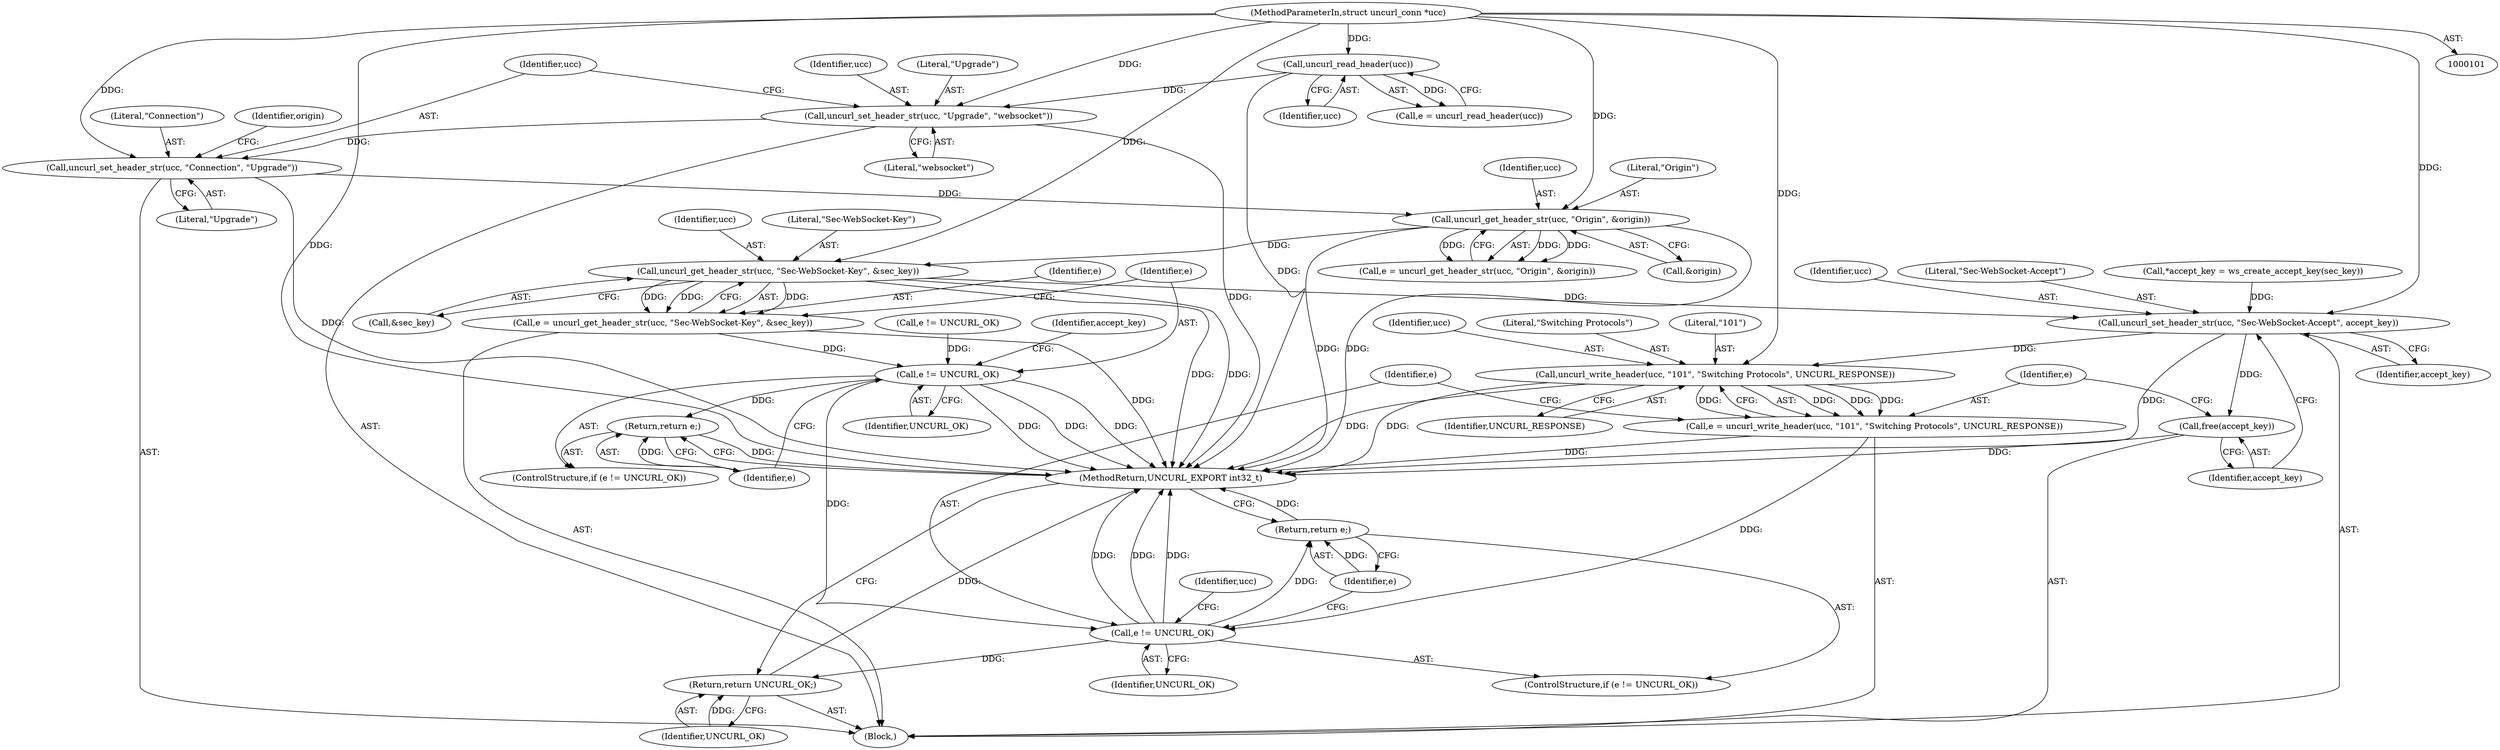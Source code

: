 digraph "0_uncurl_448cd13e7b18c83855d706c564341ddd1e38e769@pointer" {
"1000190" [label="(Call,uncurl_get_header_str(ucc, \"Sec-WebSocket-Key\", &sec_key))"];
"1000131" [label="(Call,uncurl_get_header_str(ucc, \"Origin\", &origin))"];
"1000121" [label="(Call,uncurl_set_header_str(ucc, \"Connection\", \"Upgrade\"))"];
"1000117" [label="(Call,uncurl_set_header_str(ucc, \"Upgrade\", \"websocket\"))"];
"1000109" [label="(Call,uncurl_read_header(ucc))"];
"1000102" [label="(MethodParameterIn,struct uncurl_conn *ucc)"];
"1000188" [label="(Call,e = uncurl_get_header_str(ucc, \"Sec-WebSocket-Key\", &sec_key))"];
"1000196" [label="(Call,e != UNCURL_OK)"];
"1000199" [label="(Return,return e;)"];
"1000220" [label="(Call,e != UNCURL_OK)"];
"1000223" [label="(Return,return e;)"];
"1000230" [label="(Return,return UNCURL_OK;)"];
"1000206" [label="(Call,uncurl_set_header_str(ucc, \"Sec-WebSocket-Accept\", accept_key))"];
"1000210" [label="(Call,free(accept_key))"];
"1000214" [label="(Call,uncurl_write_header(ucc, \"101\", \"Switching Protocols\", UNCURL_RESPONSE))"];
"1000212" [label="(Call,e = uncurl_write_header(ucc, \"101\", \"Switching Protocols\", UNCURL_RESPONSE))"];
"1000191" [label="(Identifier,ucc)"];
"1000197" [label="(Identifier,e)"];
"1000219" [label="(ControlStructure,if (e != UNCURL_OK))"];
"1000231" [label="(Identifier,UNCURL_OK)"];
"1000122" [label="(Identifier,ucc)"];
"1000232" [label="(MethodReturn,UNCURL_EXPORT int32_t)"];
"1000230" [label="(Return,return UNCURL_OK;)"];
"1000223" [label="(Return,return e;)"];
"1000195" [label="(ControlStructure,if (e != UNCURL_OK))"];
"1000227" [label="(Identifier,ucc)"];
"1000200" [label="(Identifier,e)"];
"1000222" [label="(Identifier,UNCURL_OK)"];
"1000214" [label="(Call,uncurl_write_header(ucc, \"101\", \"Switching Protocols\", UNCURL_RESPONSE))"];
"1000218" [label="(Identifier,UNCURL_RESPONSE)"];
"1000118" [label="(Identifier,ucc)"];
"1000192" [label="(Literal,\"Sec-WebSocket-Key\")"];
"1000206" [label="(Call,uncurl_set_header_str(ucc, \"Sec-WebSocket-Accept\", accept_key))"];
"1000207" [label="(Identifier,ucc)"];
"1000213" [label="(Identifier,e)"];
"1000107" [label="(Call,e = uncurl_read_header(ucc))"];
"1000198" [label="(Identifier,UNCURL_OK)"];
"1000133" [label="(Literal,\"Origin\")"];
"1000224" [label="(Identifier,e)"];
"1000221" [label="(Identifier,e)"];
"1000208" [label="(Literal,\"Sec-WebSocket-Accept\")"];
"1000209" [label="(Identifier,accept_key)"];
"1000203" [label="(Identifier,accept_key)"];
"1000109" [label="(Call,uncurl_read_header(ucc))"];
"1000193" [label="(Call,&sec_key)"];
"1000110" [label="(Identifier,ucc)"];
"1000210" [label="(Call,free(accept_key))"];
"1000131" [label="(Call,uncurl_get_header_str(ucc, \"Origin\", &origin))"];
"1000215" [label="(Identifier,ucc)"];
"1000190" [label="(Call,uncurl_get_header_str(ucc, \"Sec-WebSocket-Key\", &sec_key))"];
"1000199" [label="(Return,return e;)"];
"1000129" [label="(Call,e = uncurl_get_header_str(ucc, \"Origin\", &origin))"];
"1000137" [label="(Call,e != UNCURL_OK)"];
"1000212" [label="(Call,e = uncurl_write_header(ucc, \"101\", \"Switching Protocols\", UNCURL_RESPONSE))"];
"1000121" [label="(Call,uncurl_set_header_str(ucc, \"Connection\", \"Upgrade\"))"];
"1000202" [label="(Call,*accept_key = ws_create_accept_key(sec_key))"];
"1000217" [label="(Literal,\"Switching Protocols\")"];
"1000188" [label="(Call,e = uncurl_get_header_str(ucc, \"Sec-WebSocket-Key\", &sec_key))"];
"1000102" [label="(MethodParameterIn,struct uncurl_conn *ucc)"];
"1000105" [label="(Block,)"];
"1000123" [label="(Literal,\"Connection\")"];
"1000220" [label="(Call,e != UNCURL_OK)"];
"1000134" [label="(Call,&origin)"];
"1000216" [label="(Literal,\"101\")"];
"1000132" [label="(Identifier,ucc)"];
"1000196" [label="(Call,e != UNCURL_OK)"];
"1000127" [label="(Identifier,origin)"];
"1000189" [label="(Identifier,e)"];
"1000124" [label="(Literal,\"Upgrade\")"];
"1000117" [label="(Call,uncurl_set_header_str(ucc, \"Upgrade\", \"websocket\"))"];
"1000120" [label="(Literal,\"websocket\")"];
"1000119" [label="(Literal,\"Upgrade\")"];
"1000211" [label="(Identifier,accept_key)"];
"1000190" -> "1000188"  [label="AST: "];
"1000190" -> "1000193"  [label="CFG: "];
"1000191" -> "1000190"  [label="AST: "];
"1000192" -> "1000190"  [label="AST: "];
"1000193" -> "1000190"  [label="AST: "];
"1000188" -> "1000190"  [label="CFG: "];
"1000190" -> "1000232"  [label="DDG: "];
"1000190" -> "1000232"  [label="DDG: "];
"1000190" -> "1000188"  [label="DDG: "];
"1000190" -> "1000188"  [label="DDG: "];
"1000190" -> "1000188"  [label="DDG: "];
"1000131" -> "1000190"  [label="DDG: "];
"1000102" -> "1000190"  [label="DDG: "];
"1000190" -> "1000206"  [label="DDG: "];
"1000131" -> "1000129"  [label="AST: "];
"1000131" -> "1000134"  [label="CFG: "];
"1000132" -> "1000131"  [label="AST: "];
"1000133" -> "1000131"  [label="AST: "];
"1000134" -> "1000131"  [label="AST: "];
"1000129" -> "1000131"  [label="CFG: "];
"1000131" -> "1000232"  [label="DDG: "];
"1000131" -> "1000232"  [label="DDG: "];
"1000131" -> "1000129"  [label="DDG: "];
"1000131" -> "1000129"  [label="DDG: "];
"1000131" -> "1000129"  [label="DDG: "];
"1000121" -> "1000131"  [label="DDG: "];
"1000102" -> "1000131"  [label="DDG: "];
"1000121" -> "1000105"  [label="AST: "];
"1000121" -> "1000124"  [label="CFG: "];
"1000122" -> "1000121"  [label="AST: "];
"1000123" -> "1000121"  [label="AST: "];
"1000124" -> "1000121"  [label="AST: "];
"1000127" -> "1000121"  [label="CFG: "];
"1000121" -> "1000232"  [label="DDG: "];
"1000117" -> "1000121"  [label="DDG: "];
"1000102" -> "1000121"  [label="DDG: "];
"1000117" -> "1000105"  [label="AST: "];
"1000117" -> "1000120"  [label="CFG: "];
"1000118" -> "1000117"  [label="AST: "];
"1000119" -> "1000117"  [label="AST: "];
"1000120" -> "1000117"  [label="AST: "];
"1000122" -> "1000117"  [label="CFG: "];
"1000117" -> "1000232"  [label="DDG: "];
"1000109" -> "1000117"  [label="DDG: "];
"1000102" -> "1000117"  [label="DDG: "];
"1000109" -> "1000107"  [label="AST: "];
"1000109" -> "1000110"  [label="CFG: "];
"1000110" -> "1000109"  [label="AST: "];
"1000107" -> "1000109"  [label="CFG: "];
"1000109" -> "1000232"  [label="DDG: "];
"1000109" -> "1000107"  [label="DDG: "];
"1000102" -> "1000109"  [label="DDG: "];
"1000102" -> "1000101"  [label="AST: "];
"1000102" -> "1000232"  [label="DDG: "];
"1000102" -> "1000206"  [label="DDG: "];
"1000102" -> "1000214"  [label="DDG: "];
"1000188" -> "1000105"  [label="AST: "];
"1000189" -> "1000188"  [label="AST: "];
"1000197" -> "1000188"  [label="CFG: "];
"1000188" -> "1000232"  [label="DDG: "];
"1000188" -> "1000196"  [label="DDG: "];
"1000196" -> "1000195"  [label="AST: "];
"1000196" -> "1000198"  [label="CFG: "];
"1000197" -> "1000196"  [label="AST: "];
"1000198" -> "1000196"  [label="AST: "];
"1000200" -> "1000196"  [label="CFG: "];
"1000203" -> "1000196"  [label="CFG: "];
"1000196" -> "1000232"  [label="DDG: "];
"1000196" -> "1000232"  [label="DDG: "];
"1000196" -> "1000232"  [label="DDG: "];
"1000137" -> "1000196"  [label="DDG: "];
"1000196" -> "1000199"  [label="DDG: "];
"1000196" -> "1000220"  [label="DDG: "];
"1000199" -> "1000195"  [label="AST: "];
"1000199" -> "1000200"  [label="CFG: "];
"1000200" -> "1000199"  [label="AST: "];
"1000232" -> "1000199"  [label="CFG: "];
"1000199" -> "1000232"  [label="DDG: "];
"1000200" -> "1000199"  [label="DDG: "];
"1000220" -> "1000219"  [label="AST: "];
"1000220" -> "1000222"  [label="CFG: "];
"1000221" -> "1000220"  [label="AST: "];
"1000222" -> "1000220"  [label="AST: "];
"1000224" -> "1000220"  [label="CFG: "];
"1000227" -> "1000220"  [label="CFG: "];
"1000220" -> "1000232"  [label="DDG: "];
"1000220" -> "1000232"  [label="DDG: "];
"1000220" -> "1000232"  [label="DDG: "];
"1000212" -> "1000220"  [label="DDG: "];
"1000220" -> "1000223"  [label="DDG: "];
"1000220" -> "1000230"  [label="DDG: "];
"1000223" -> "1000219"  [label="AST: "];
"1000223" -> "1000224"  [label="CFG: "];
"1000224" -> "1000223"  [label="AST: "];
"1000232" -> "1000223"  [label="CFG: "];
"1000223" -> "1000232"  [label="DDG: "];
"1000224" -> "1000223"  [label="DDG: "];
"1000230" -> "1000105"  [label="AST: "];
"1000230" -> "1000231"  [label="CFG: "];
"1000231" -> "1000230"  [label="AST: "];
"1000232" -> "1000230"  [label="CFG: "];
"1000230" -> "1000232"  [label="DDG: "];
"1000231" -> "1000230"  [label="DDG: "];
"1000206" -> "1000105"  [label="AST: "];
"1000206" -> "1000209"  [label="CFG: "];
"1000207" -> "1000206"  [label="AST: "];
"1000208" -> "1000206"  [label="AST: "];
"1000209" -> "1000206"  [label="AST: "];
"1000211" -> "1000206"  [label="CFG: "];
"1000206" -> "1000232"  [label="DDG: "];
"1000202" -> "1000206"  [label="DDG: "];
"1000206" -> "1000210"  [label="DDG: "];
"1000206" -> "1000214"  [label="DDG: "];
"1000210" -> "1000105"  [label="AST: "];
"1000210" -> "1000211"  [label="CFG: "];
"1000211" -> "1000210"  [label="AST: "];
"1000213" -> "1000210"  [label="CFG: "];
"1000210" -> "1000232"  [label="DDG: "];
"1000214" -> "1000212"  [label="AST: "];
"1000214" -> "1000218"  [label="CFG: "];
"1000215" -> "1000214"  [label="AST: "];
"1000216" -> "1000214"  [label="AST: "];
"1000217" -> "1000214"  [label="AST: "];
"1000218" -> "1000214"  [label="AST: "];
"1000212" -> "1000214"  [label="CFG: "];
"1000214" -> "1000232"  [label="DDG: "];
"1000214" -> "1000232"  [label="DDG: "];
"1000214" -> "1000212"  [label="DDG: "];
"1000214" -> "1000212"  [label="DDG: "];
"1000214" -> "1000212"  [label="DDG: "];
"1000214" -> "1000212"  [label="DDG: "];
"1000212" -> "1000105"  [label="AST: "];
"1000213" -> "1000212"  [label="AST: "];
"1000221" -> "1000212"  [label="CFG: "];
"1000212" -> "1000232"  [label="DDG: "];
}
